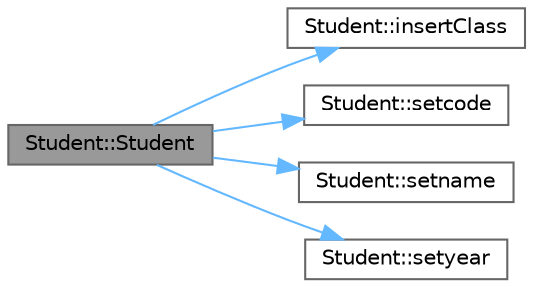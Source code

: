 digraph "Student::Student"
{
 // LATEX_PDF_SIZE
  bgcolor="transparent";
  edge [fontname=Helvetica,fontsize=10,labelfontname=Helvetica,labelfontsize=10];
  node [fontname=Helvetica,fontsize=10,shape=box,height=0.2,width=0.4];
  rankdir="LR";
  Node1 [label="Student::Student",height=0.2,width=0.4,color="gray40", fillcolor="grey60", style="filled", fontcolor="black",tooltip=" "];
  Node1 -> Node2 [color="steelblue1",style="solid"];
  Node2 [label="Student::insertClass",height=0.2,width=0.4,color="grey40", fillcolor="white", style="filled",URL="$class_student.html#aa66c65d4f149db37a4fdfceb49d4b2f9",tooltip=" "];
  Node1 -> Node3 [color="steelblue1",style="solid"];
  Node3 [label="Student::setcode",height=0.2,width=0.4,color="grey40", fillcolor="white", style="filled",URL="$class_student.html#a055188589afd04671f5500e125007ff3",tooltip=" "];
  Node1 -> Node4 [color="steelblue1",style="solid"];
  Node4 [label="Student::setname",height=0.2,width=0.4,color="grey40", fillcolor="white", style="filled",URL="$class_student.html#a631b721fa1276cbb5939944170fa99df",tooltip=" "];
  Node1 -> Node5 [color="steelblue1",style="solid"];
  Node5 [label="Student::setyear",height=0.2,width=0.4,color="grey40", fillcolor="white", style="filled",URL="$class_student.html#ab294e2e2f265b893639756877e45911c",tooltip=" "];
}
